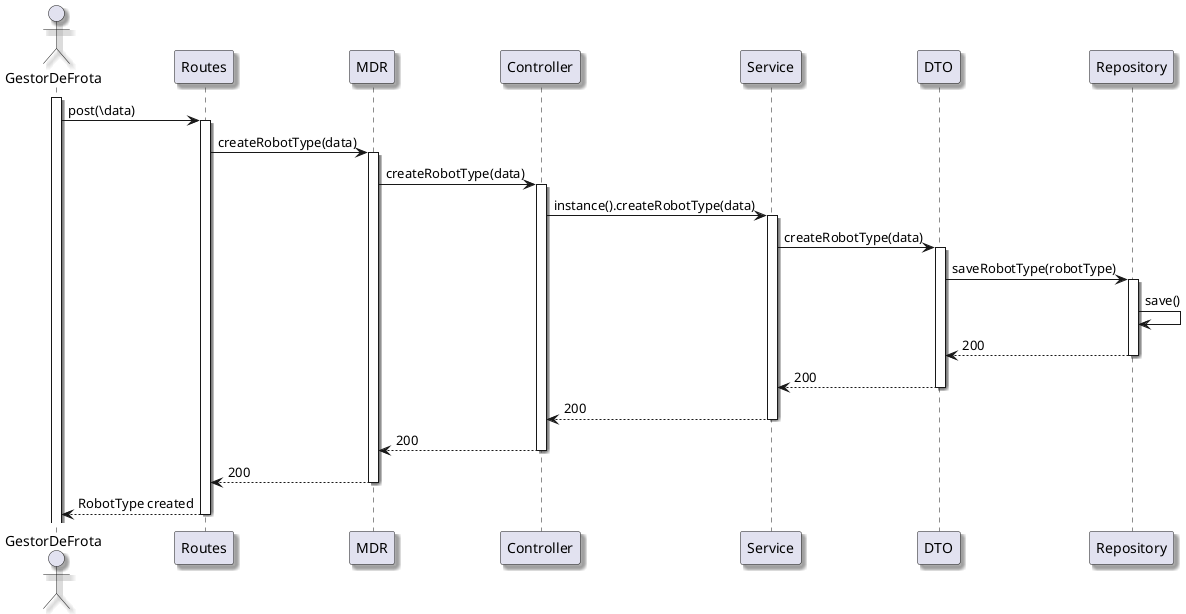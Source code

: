 @startuml
skinparam handwritten false
skinparam monochrome false
skinparam packageStyle rect
skinparam defaultFontName FG Virgil
skinparam shadowing true

actor GestorDeFrota as GestorDeFrota

activate GestorDeFrota
GestorDeFrota -> Routes: post(\data)
activate Routes
Routes -> MDR: createRobotType(data)
activate MDR
MDR -> Controller: createRobotType(data)
activate Controller
Controller -> Service: instance().createRobotType(data)
activate Service
Service -> DTO: createRobotType(data)
activate DTO
DTO -> Repository: saveRobotType(robotType)
activate Repository
Repository -> Repository: save()
Repository --> DTO: 200
deactivate Repository
DTO --> Service: 200
deactivate DTO
Service --> Controller: 200
deactivate Service
Controller --> MDR: 200
deactivate Controller
MDR --> Routes: 200
deactivate MDR
Routes --> GestorDeFrota: RobotType created
deactivate Routes

@enduml